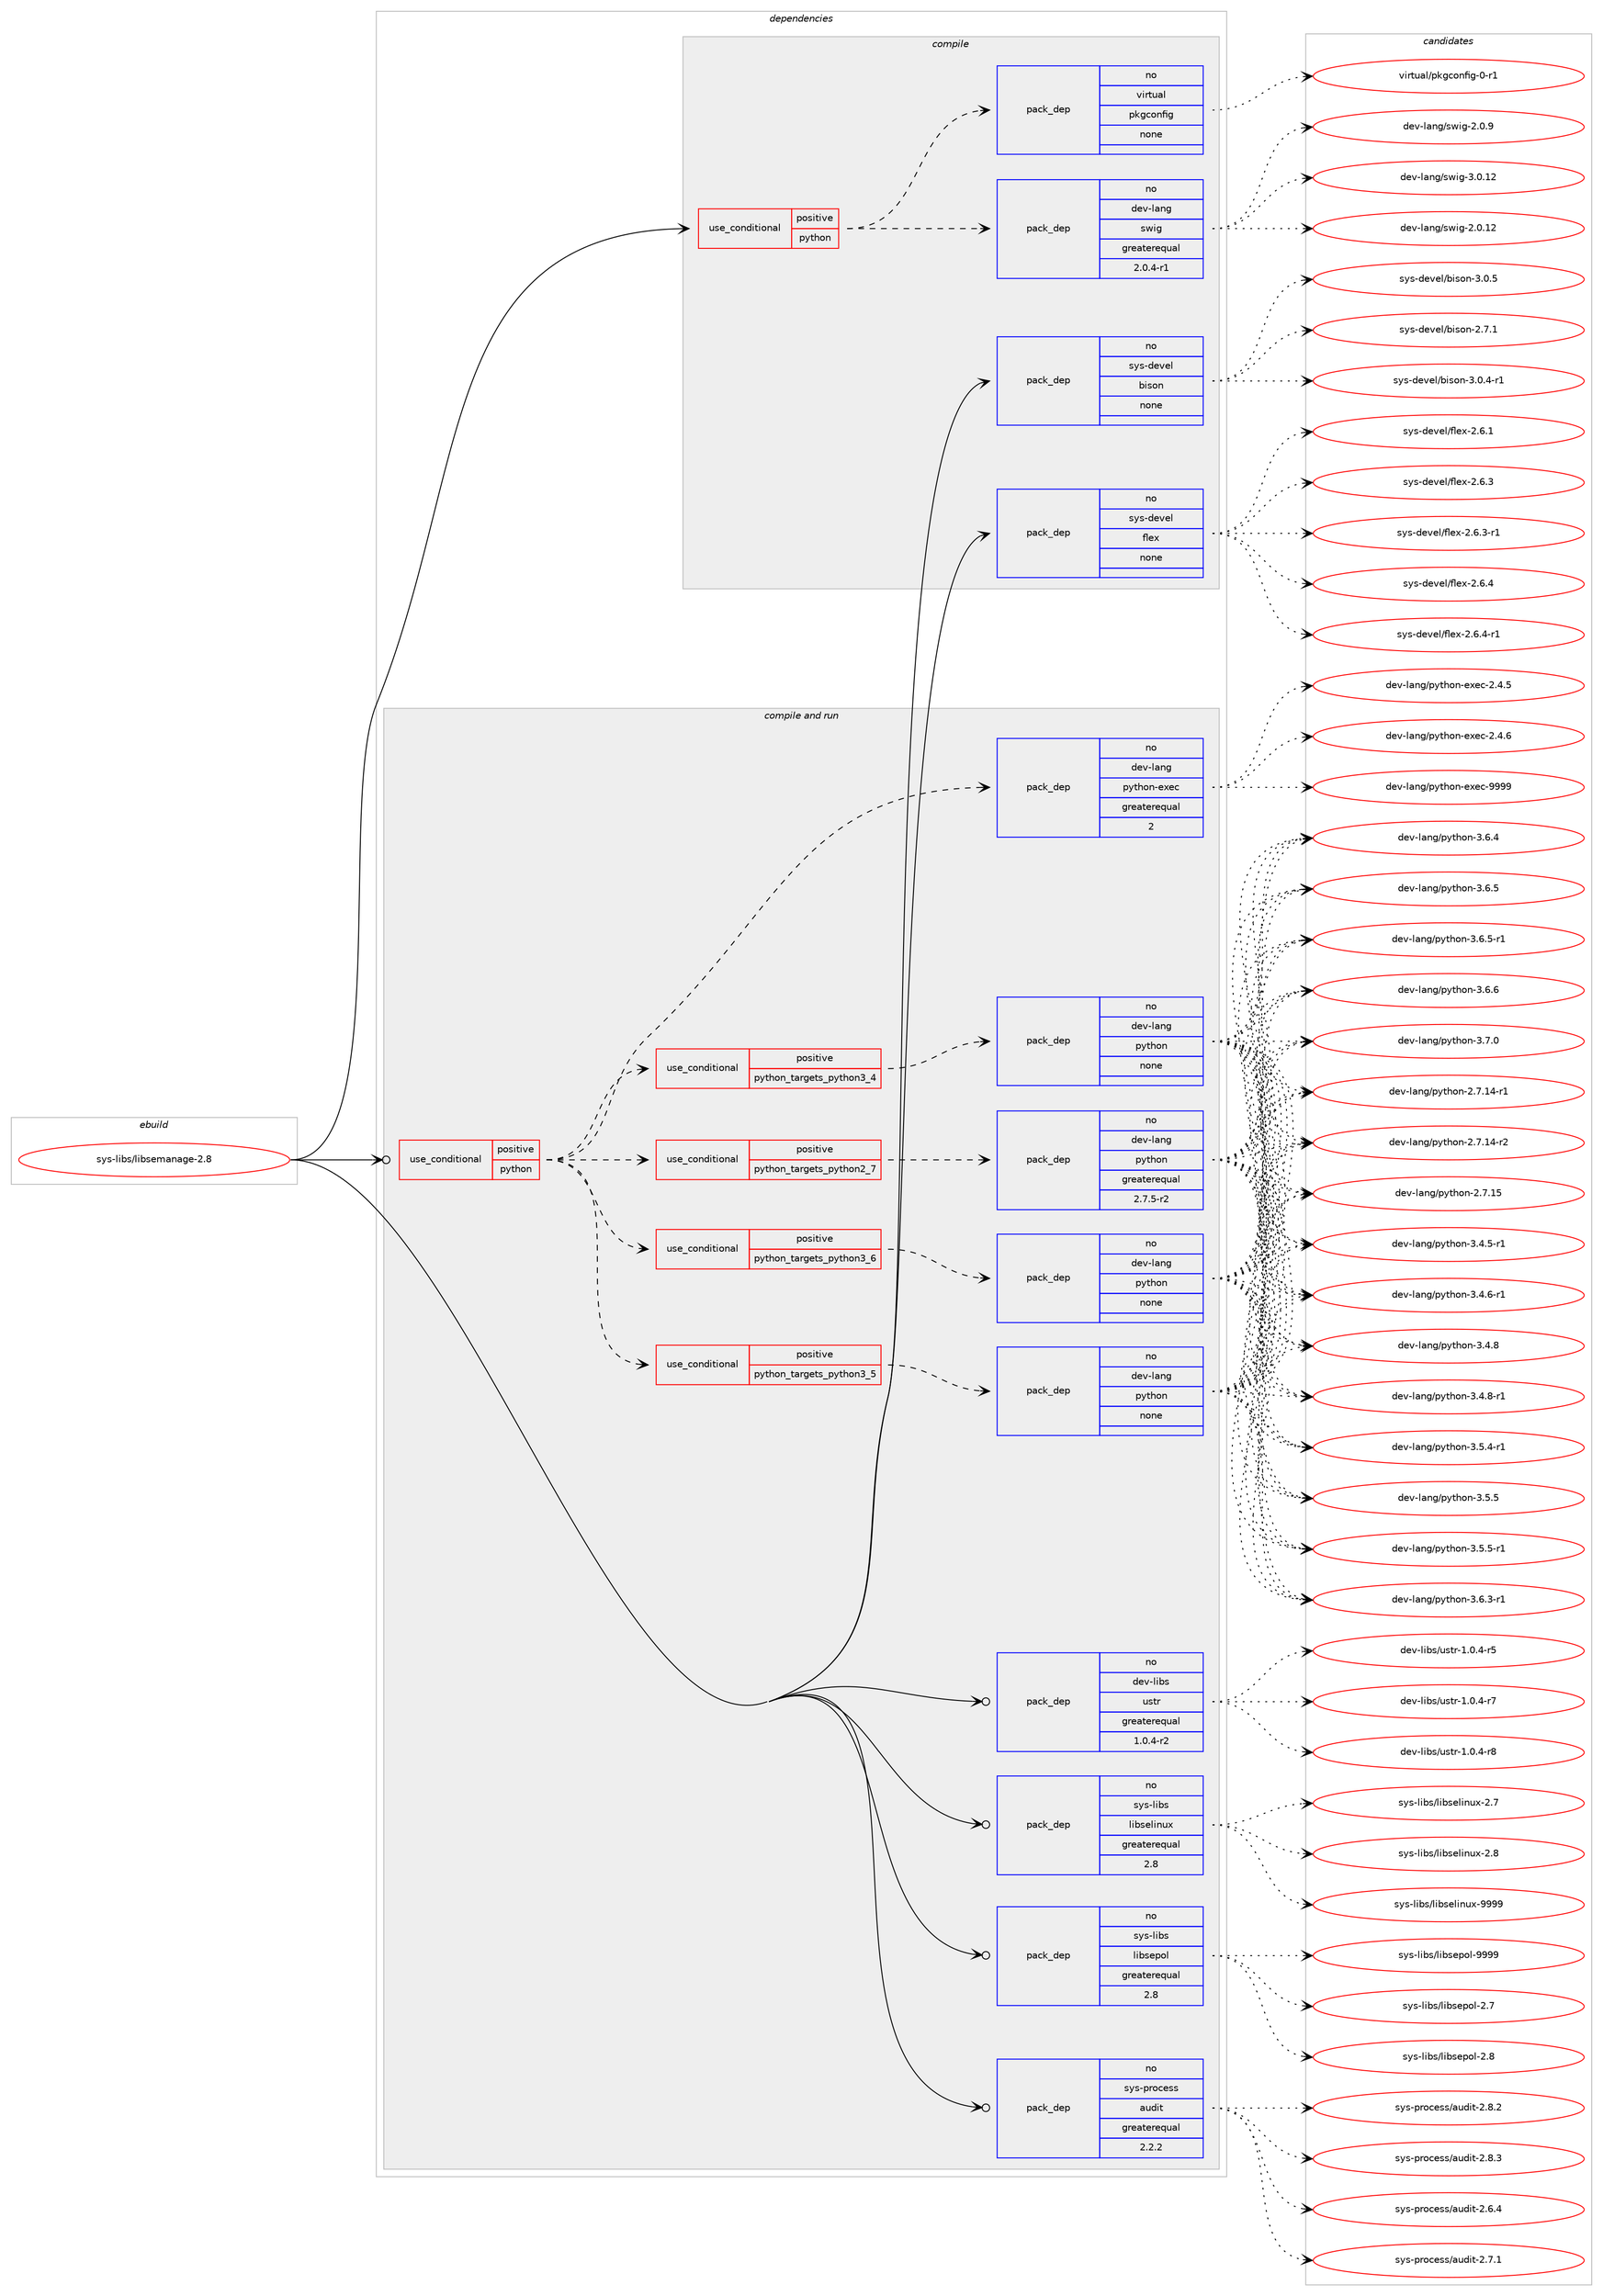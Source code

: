 digraph prolog {

# *************
# Graph options
# *************

newrank=true;
concentrate=true;
compound=true;
graph [rankdir=LR,fontname=Helvetica,fontsize=10,ranksep=1.5];#, ranksep=2.5, nodesep=0.2];
edge  [arrowhead=vee];
node  [fontname=Helvetica,fontsize=10];

# **********
# The ebuild
# **********

subgraph cluster_leftcol {
color=gray;
rank=same;
label=<<i>ebuild</i>>;
id [label="sys-libs/libsemanage-2.8", color=red, width=4, href="../sys-libs/libsemanage-2.8.svg"];
}

# ****************
# The dependencies
# ****************

subgraph cluster_midcol {
color=gray;
label=<<i>dependencies</i>>;
subgraph cluster_compile {
fillcolor="#eeeeee";
style=filled;
label=<<i>compile</i>>;
subgraph cond1708 {
dependency8034 [label=<<TABLE BORDER="0" CELLBORDER="1" CELLSPACING="0" CELLPADDING="4"><TR><TD ROWSPAN="3" CELLPADDING="10">use_conditional</TD></TR><TR><TD>positive</TD></TR><TR><TD>python</TD></TR></TABLE>>, shape=none, color=red];
subgraph pack6235 {
dependency8035 [label=<<TABLE BORDER="0" CELLBORDER="1" CELLSPACING="0" CELLPADDING="4" WIDTH="220"><TR><TD ROWSPAN="6" CELLPADDING="30">pack_dep</TD></TR><TR><TD WIDTH="110">no</TD></TR><TR><TD>dev-lang</TD></TR><TR><TD>swig</TD></TR><TR><TD>greaterequal</TD></TR><TR><TD>2.0.4-r1</TD></TR></TABLE>>, shape=none, color=blue];
}
dependency8034:e -> dependency8035:w [weight=20,style="dashed",arrowhead="vee"];
subgraph pack6236 {
dependency8036 [label=<<TABLE BORDER="0" CELLBORDER="1" CELLSPACING="0" CELLPADDING="4" WIDTH="220"><TR><TD ROWSPAN="6" CELLPADDING="30">pack_dep</TD></TR><TR><TD WIDTH="110">no</TD></TR><TR><TD>virtual</TD></TR><TR><TD>pkgconfig</TD></TR><TR><TD>none</TD></TR><TR><TD></TD></TR></TABLE>>, shape=none, color=blue];
}
dependency8034:e -> dependency8036:w [weight=20,style="dashed",arrowhead="vee"];
}
id:e -> dependency8034:w [weight=20,style="solid",arrowhead="vee"];
subgraph pack6237 {
dependency8037 [label=<<TABLE BORDER="0" CELLBORDER="1" CELLSPACING="0" CELLPADDING="4" WIDTH="220"><TR><TD ROWSPAN="6" CELLPADDING="30">pack_dep</TD></TR><TR><TD WIDTH="110">no</TD></TR><TR><TD>sys-devel</TD></TR><TR><TD>bison</TD></TR><TR><TD>none</TD></TR><TR><TD></TD></TR></TABLE>>, shape=none, color=blue];
}
id:e -> dependency8037:w [weight=20,style="solid",arrowhead="vee"];
subgraph pack6238 {
dependency8038 [label=<<TABLE BORDER="0" CELLBORDER="1" CELLSPACING="0" CELLPADDING="4" WIDTH="220"><TR><TD ROWSPAN="6" CELLPADDING="30">pack_dep</TD></TR><TR><TD WIDTH="110">no</TD></TR><TR><TD>sys-devel</TD></TR><TR><TD>flex</TD></TR><TR><TD>none</TD></TR><TR><TD></TD></TR></TABLE>>, shape=none, color=blue];
}
id:e -> dependency8038:w [weight=20,style="solid",arrowhead="vee"];
}
subgraph cluster_compileandrun {
fillcolor="#eeeeee";
style=filled;
label=<<i>compile and run</i>>;
subgraph cond1709 {
dependency8039 [label=<<TABLE BORDER="0" CELLBORDER="1" CELLSPACING="0" CELLPADDING="4"><TR><TD ROWSPAN="3" CELLPADDING="10">use_conditional</TD></TR><TR><TD>positive</TD></TR><TR><TD>python</TD></TR></TABLE>>, shape=none, color=red];
subgraph cond1710 {
dependency8040 [label=<<TABLE BORDER="0" CELLBORDER="1" CELLSPACING="0" CELLPADDING="4"><TR><TD ROWSPAN="3" CELLPADDING="10">use_conditional</TD></TR><TR><TD>positive</TD></TR><TR><TD>python_targets_python2_7</TD></TR></TABLE>>, shape=none, color=red];
subgraph pack6239 {
dependency8041 [label=<<TABLE BORDER="0" CELLBORDER="1" CELLSPACING="0" CELLPADDING="4" WIDTH="220"><TR><TD ROWSPAN="6" CELLPADDING="30">pack_dep</TD></TR><TR><TD WIDTH="110">no</TD></TR><TR><TD>dev-lang</TD></TR><TR><TD>python</TD></TR><TR><TD>greaterequal</TD></TR><TR><TD>2.7.5-r2</TD></TR></TABLE>>, shape=none, color=blue];
}
dependency8040:e -> dependency8041:w [weight=20,style="dashed",arrowhead="vee"];
}
dependency8039:e -> dependency8040:w [weight=20,style="dashed",arrowhead="vee"];
subgraph cond1711 {
dependency8042 [label=<<TABLE BORDER="0" CELLBORDER="1" CELLSPACING="0" CELLPADDING="4"><TR><TD ROWSPAN="3" CELLPADDING="10">use_conditional</TD></TR><TR><TD>positive</TD></TR><TR><TD>python_targets_python3_4</TD></TR></TABLE>>, shape=none, color=red];
subgraph pack6240 {
dependency8043 [label=<<TABLE BORDER="0" CELLBORDER="1" CELLSPACING="0" CELLPADDING="4" WIDTH="220"><TR><TD ROWSPAN="6" CELLPADDING="30">pack_dep</TD></TR><TR><TD WIDTH="110">no</TD></TR><TR><TD>dev-lang</TD></TR><TR><TD>python</TD></TR><TR><TD>none</TD></TR><TR><TD></TD></TR></TABLE>>, shape=none, color=blue];
}
dependency8042:e -> dependency8043:w [weight=20,style="dashed",arrowhead="vee"];
}
dependency8039:e -> dependency8042:w [weight=20,style="dashed",arrowhead="vee"];
subgraph cond1712 {
dependency8044 [label=<<TABLE BORDER="0" CELLBORDER="1" CELLSPACING="0" CELLPADDING="4"><TR><TD ROWSPAN="3" CELLPADDING="10">use_conditional</TD></TR><TR><TD>positive</TD></TR><TR><TD>python_targets_python3_5</TD></TR></TABLE>>, shape=none, color=red];
subgraph pack6241 {
dependency8045 [label=<<TABLE BORDER="0" CELLBORDER="1" CELLSPACING="0" CELLPADDING="4" WIDTH="220"><TR><TD ROWSPAN="6" CELLPADDING="30">pack_dep</TD></TR><TR><TD WIDTH="110">no</TD></TR><TR><TD>dev-lang</TD></TR><TR><TD>python</TD></TR><TR><TD>none</TD></TR><TR><TD></TD></TR></TABLE>>, shape=none, color=blue];
}
dependency8044:e -> dependency8045:w [weight=20,style="dashed",arrowhead="vee"];
}
dependency8039:e -> dependency8044:w [weight=20,style="dashed",arrowhead="vee"];
subgraph cond1713 {
dependency8046 [label=<<TABLE BORDER="0" CELLBORDER="1" CELLSPACING="0" CELLPADDING="4"><TR><TD ROWSPAN="3" CELLPADDING="10">use_conditional</TD></TR><TR><TD>positive</TD></TR><TR><TD>python_targets_python3_6</TD></TR></TABLE>>, shape=none, color=red];
subgraph pack6242 {
dependency8047 [label=<<TABLE BORDER="0" CELLBORDER="1" CELLSPACING="0" CELLPADDING="4" WIDTH="220"><TR><TD ROWSPAN="6" CELLPADDING="30">pack_dep</TD></TR><TR><TD WIDTH="110">no</TD></TR><TR><TD>dev-lang</TD></TR><TR><TD>python</TD></TR><TR><TD>none</TD></TR><TR><TD></TD></TR></TABLE>>, shape=none, color=blue];
}
dependency8046:e -> dependency8047:w [weight=20,style="dashed",arrowhead="vee"];
}
dependency8039:e -> dependency8046:w [weight=20,style="dashed",arrowhead="vee"];
subgraph pack6243 {
dependency8048 [label=<<TABLE BORDER="0" CELLBORDER="1" CELLSPACING="0" CELLPADDING="4" WIDTH="220"><TR><TD ROWSPAN="6" CELLPADDING="30">pack_dep</TD></TR><TR><TD WIDTH="110">no</TD></TR><TR><TD>dev-lang</TD></TR><TR><TD>python-exec</TD></TR><TR><TD>greaterequal</TD></TR><TR><TD>2</TD></TR></TABLE>>, shape=none, color=blue];
}
dependency8039:e -> dependency8048:w [weight=20,style="dashed",arrowhead="vee"];
}
id:e -> dependency8039:w [weight=20,style="solid",arrowhead="odotvee"];
subgraph pack6244 {
dependency8049 [label=<<TABLE BORDER="0" CELLBORDER="1" CELLSPACING="0" CELLPADDING="4" WIDTH="220"><TR><TD ROWSPAN="6" CELLPADDING="30">pack_dep</TD></TR><TR><TD WIDTH="110">no</TD></TR><TR><TD>dev-libs</TD></TR><TR><TD>ustr</TD></TR><TR><TD>greaterequal</TD></TR><TR><TD>1.0.4-r2</TD></TR></TABLE>>, shape=none, color=blue];
}
id:e -> dependency8049:w [weight=20,style="solid",arrowhead="odotvee"];
subgraph pack6245 {
dependency8050 [label=<<TABLE BORDER="0" CELLBORDER="1" CELLSPACING="0" CELLPADDING="4" WIDTH="220"><TR><TD ROWSPAN="6" CELLPADDING="30">pack_dep</TD></TR><TR><TD WIDTH="110">no</TD></TR><TR><TD>sys-libs</TD></TR><TR><TD>libselinux</TD></TR><TR><TD>greaterequal</TD></TR><TR><TD>2.8</TD></TR></TABLE>>, shape=none, color=blue];
}
id:e -> dependency8050:w [weight=20,style="solid",arrowhead="odotvee"];
subgraph pack6246 {
dependency8051 [label=<<TABLE BORDER="0" CELLBORDER="1" CELLSPACING="0" CELLPADDING="4" WIDTH="220"><TR><TD ROWSPAN="6" CELLPADDING="30">pack_dep</TD></TR><TR><TD WIDTH="110">no</TD></TR><TR><TD>sys-libs</TD></TR><TR><TD>libsepol</TD></TR><TR><TD>greaterequal</TD></TR><TR><TD>2.8</TD></TR></TABLE>>, shape=none, color=blue];
}
id:e -> dependency8051:w [weight=20,style="solid",arrowhead="odotvee"];
subgraph pack6247 {
dependency8052 [label=<<TABLE BORDER="0" CELLBORDER="1" CELLSPACING="0" CELLPADDING="4" WIDTH="220"><TR><TD ROWSPAN="6" CELLPADDING="30">pack_dep</TD></TR><TR><TD WIDTH="110">no</TD></TR><TR><TD>sys-process</TD></TR><TR><TD>audit</TD></TR><TR><TD>greaterequal</TD></TR><TR><TD>2.2.2</TD></TR></TABLE>>, shape=none, color=blue];
}
id:e -> dependency8052:w [weight=20,style="solid",arrowhead="odotvee"];
}
subgraph cluster_run {
fillcolor="#eeeeee";
style=filled;
label=<<i>run</i>>;
}
}

# **************
# The candidates
# **************

subgraph cluster_choices {
rank=same;
color=gray;
label=<<i>candidates</i>>;

subgraph choice6235 {
color=black;
nodesep=1;
choice10010111845108971101034711511910510345504648464950 [label="dev-lang/swig-2.0.12", color=red, width=4,href="../dev-lang/swig-2.0.12.svg"];
choice100101118451089711010347115119105103455046484657 [label="dev-lang/swig-2.0.9", color=red, width=4,href="../dev-lang/swig-2.0.9.svg"];
choice10010111845108971101034711511910510345514648464950 [label="dev-lang/swig-3.0.12", color=red, width=4,href="../dev-lang/swig-3.0.12.svg"];
dependency8035:e -> choice10010111845108971101034711511910510345504648464950:w [style=dotted,weight="100"];
dependency8035:e -> choice100101118451089711010347115119105103455046484657:w [style=dotted,weight="100"];
dependency8035:e -> choice10010111845108971101034711511910510345514648464950:w [style=dotted,weight="100"];
}
subgraph choice6236 {
color=black;
nodesep=1;
choice11810511411611797108471121071039911111010210510345484511449 [label="virtual/pkgconfig-0-r1", color=red, width=4,href="../virtual/pkgconfig-0-r1.svg"];
dependency8036:e -> choice11810511411611797108471121071039911111010210510345484511449:w [style=dotted,weight="100"];
}
subgraph choice6237 {
color=black;
nodesep=1;
choice115121115451001011181011084798105115111110455046554649 [label="sys-devel/bison-2.7.1", color=red, width=4,href="../sys-devel/bison-2.7.1.svg"];
choice1151211154510010111810110847981051151111104551464846524511449 [label="sys-devel/bison-3.0.4-r1", color=red, width=4,href="../sys-devel/bison-3.0.4-r1.svg"];
choice115121115451001011181011084798105115111110455146484653 [label="sys-devel/bison-3.0.5", color=red, width=4,href="../sys-devel/bison-3.0.5.svg"];
dependency8037:e -> choice115121115451001011181011084798105115111110455046554649:w [style=dotted,weight="100"];
dependency8037:e -> choice1151211154510010111810110847981051151111104551464846524511449:w [style=dotted,weight="100"];
dependency8037:e -> choice115121115451001011181011084798105115111110455146484653:w [style=dotted,weight="100"];
}
subgraph choice6238 {
color=black;
nodesep=1;
choice1151211154510010111810110847102108101120455046544649 [label="sys-devel/flex-2.6.1", color=red, width=4,href="../sys-devel/flex-2.6.1.svg"];
choice1151211154510010111810110847102108101120455046544651 [label="sys-devel/flex-2.6.3", color=red, width=4,href="../sys-devel/flex-2.6.3.svg"];
choice11512111545100101118101108471021081011204550465446514511449 [label="sys-devel/flex-2.6.3-r1", color=red, width=4,href="../sys-devel/flex-2.6.3-r1.svg"];
choice1151211154510010111810110847102108101120455046544652 [label="sys-devel/flex-2.6.4", color=red, width=4,href="../sys-devel/flex-2.6.4.svg"];
choice11512111545100101118101108471021081011204550465446524511449 [label="sys-devel/flex-2.6.4-r1", color=red, width=4,href="../sys-devel/flex-2.6.4-r1.svg"];
dependency8038:e -> choice1151211154510010111810110847102108101120455046544649:w [style=dotted,weight="100"];
dependency8038:e -> choice1151211154510010111810110847102108101120455046544651:w [style=dotted,weight="100"];
dependency8038:e -> choice11512111545100101118101108471021081011204550465446514511449:w [style=dotted,weight="100"];
dependency8038:e -> choice1151211154510010111810110847102108101120455046544652:w [style=dotted,weight="100"];
dependency8038:e -> choice11512111545100101118101108471021081011204550465446524511449:w [style=dotted,weight="100"];
}
subgraph choice6239 {
color=black;
nodesep=1;
choice100101118451089711010347112121116104111110455046554649524511449 [label="dev-lang/python-2.7.14-r1", color=red, width=4,href="../dev-lang/python-2.7.14-r1.svg"];
choice100101118451089711010347112121116104111110455046554649524511450 [label="dev-lang/python-2.7.14-r2", color=red, width=4,href="../dev-lang/python-2.7.14-r2.svg"];
choice10010111845108971101034711212111610411111045504655464953 [label="dev-lang/python-2.7.15", color=red, width=4,href="../dev-lang/python-2.7.15.svg"];
choice1001011184510897110103471121211161041111104551465246534511449 [label="dev-lang/python-3.4.5-r1", color=red, width=4,href="../dev-lang/python-3.4.5-r1.svg"];
choice1001011184510897110103471121211161041111104551465246544511449 [label="dev-lang/python-3.4.6-r1", color=red, width=4,href="../dev-lang/python-3.4.6-r1.svg"];
choice100101118451089711010347112121116104111110455146524656 [label="dev-lang/python-3.4.8", color=red, width=4,href="../dev-lang/python-3.4.8.svg"];
choice1001011184510897110103471121211161041111104551465246564511449 [label="dev-lang/python-3.4.8-r1", color=red, width=4,href="../dev-lang/python-3.4.8-r1.svg"];
choice1001011184510897110103471121211161041111104551465346524511449 [label="dev-lang/python-3.5.4-r1", color=red, width=4,href="../dev-lang/python-3.5.4-r1.svg"];
choice100101118451089711010347112121116104111110455146534653 [label="dev-lang/python-3.5.5", color=red, width=4,href="../dev-lang/python-3.5.5.svg"];
choice1001011184510897110103471121211161041111104551465346534511449 [label="dev-lang/python-3.5.5-r1", color=red, width=4,href="../dev-lang/python-3.5.5-r1.svg"];
choice1001011184510897110103471121211161041111104551465446514511449 [label="dev-lang/python-3.6.3-r1", color=red, width=4,href="../dev-lang/python-3.6.3-r1.svg"];
choice100101118451089711010347112121116104111110455146544652 [label="dev-lang/python-3.6.4", color=red, width=4,href="../dev-lang/python-3.6.4.svg"];
choice100101118451089711010347112121116104111110455146544653 [label="dev-lang/python-3.6.5", color=red, width=4,href="../dev-lang/python-3.6.5.svg"];
choice1001011184510897110103471121211161041111104551465446534511449 [label="dev-lang/python-3.6.5-r1", color=red, width=4,href="../dev-lang/python-3.6.5-r1.svg"];
choice100101118451089711010347112121116104111110455146544654 [label="dev-lang/python-3.6.6", color=red, width=4,href="../dev-lang/python-3.6.6.svg"];
choice100101118451089711010347112121116104111110455146554648 [label="dev-lang/python-3.7.0", color=red, width=4,href="../dev-lang/python-3.7.0.svg"];
dependency8041:e -> choice100101118451089711010347112121116104111110455046554649524511449:w [style=dotted,weight="100"];
dependency8041:e -> choice100101118451089711010347112121116104111110455046554649524511450:w [style=dotted,weight="100"];
dependency8041:e -> choice10010111845108971101034711212111610411111045504655464953:w [style=dotted,weight="100"];
dependency8041:e -> choice1001011184510897110103471121211161041111104551465246534511449:w [style=dotted,weight="100"];
dependency8041:e -> choice1001011184510897110103471121211161041111104551465246544511449:w [style=dotted,weight="100"];
dependency8041:e -> choice100101118451089711010347112121116104111110455146524656:w [style=dotted,weight="100"];
dependency8041:e -> choice1001011184510897110103471121211161041111104551465246564511449:w [style=dotted,weight="100"];
dependency8041:e -> choice1001011184510897110103471121211161041111104551465346524511449:w [style=dotted,weight="100"];
dependency8041:e -> choice100101118451089711010347112121116104111110455146534653:w [style=dotted,weight="100"];
dependency8041:e -> choice1001011184510897110103471121211161041111104551465346534511449:w [style=dotted,weight="100"];
dependency8041:e -> choice1001011184510897110103471121211161041111104551465446514511449:w [style=dotted,weight="100"];
dependency8041:e -> choice100101118451089711010347112121116104111110455146544652:w [style=dotted,weight="100"];
dependency8041:e -> choice100101118451089711010347112121116104111110455146544653:w [style=dotted,weight="100"];
dependency8041:e -> choice1001011184510897110103471121211161041111104551465446534511449:w [style=dotted,weight="100"];
dependency8041:e -> choice100101118451089711010347112121116104111110455146544654:w [style=dotted,weight="100"];
dependency8041:e -> choice100101118451089711010347112121116104111110455146554648:w [style=dotted,weight="100"];
}
subgraph choice6240 {
color=black;
nodesep=1;
choice100101118451089711010347112121116104111110455046554649524511449 [label="dev-lang/python-2.7.14-r1", color=red, width=4,href="../dev-lang/python-2.7.14-r1.svg"];
choice100101118451089711010347112121116104111110455046554649524511450 [label="dev-lang/python-2.7.14-r2", color=red, width=4,href="../dev-lang/python-2.7.14-r2.svg"];
choice10010111845108971101034711212111610411111045504655464953 [label="dev-lang/python-2.7.15", color=red, width=4,href="../dev-lang/python-2.7.15.svg"];
choice1001011184510897110103471121211161041111104551465246534511449 [label="dev-lang/python-3.4.5-r1", color=red, width=4,href="../dev-lang/python-3.4.5-r1.svg"];
choice1001011184510897110103471121211161041111104551465246544511449 [label="dev-lang/python-3.4.6-r1", color=red, width=4,href="../dev-lang/python-3.4.6-r1.svg"];
choice100101118451089711010347112121116104111110455146524656 [label="dev-lang/python-3.4.8", color=red, width=4,href="../dev-lang/python-3.4.8.svg"];
choice1001011184510897110103471121211161041111104551465246564511449 [label="dev-lang/python-3.4.8-r1", color=red, width=4,href="../dev-lang/python-3.4.8-r1.svg"];
choice1001011184510897110103471121211161041111104551465346524511449 [label="dev-lang/python-3.5.4-r1", color=red, width=4,href="../dev-lang/python-3.5.4-r1.svg"];
choice100101118451089711010347112121116104111110455146534653 [label="dev-lang/python-3.5.5", color=red, width=4,href="../dev-lang/python-3.5.5.svg"];
choice1001011184510897110103471121211161041111104551465346534511449 [label="dev-lang/python-3.5.5-r1", color=red, width=4,href="../dev-lang/python-3.5.5-r1.svg"];
choice1001011184510897110103471121211161041111104551465446514511449 [label="dev-lang/python-3.6.3-r1", color=red, width=4,href="../dev-lang/python-3.6.3-r1.svg"];
choice100101118451089711010347112121116104111110455146544652 [label="dev-lang/python-3.6.4", color=red, width=4,href="../dev-lang/python-3.6.4.svg"];
choice100101118451089711010347112121116104111110455146544653 [label="dev-lang/python-3.6.5", color=red, width=4,href="../dev-lang/python-3.6.5.svg"];
choice1001011184510897110103471121211161041111104551465446534511449 [label="dev-lang/python-3.6.5-r1", color=red, width=4,href="../dev-lang/python-3.6.5-r1.svg"];
choice100101118451089711010347112121116104111110455146544654 [label="dev-lang/python-3.6.6", color=red, width=4,href="../dev-lang/python-3.6.6.svg"];
choice100101118451089711010347112121116104111110455146554648 [label="dev-lang/python-3.7.0", color=red, width=4,href="../dev-lang/python-3.7.0.svg"];
dependency8043:e -> choice100101118451089711010347112121116104111110455046554649524511449:w [style=dotted,weight="100"];
dependency8043:e -> choice100101118451089711010347112121116104111110455046554649524511450:w [style=dotted,weight="100"];
dependency8043:e -> choice10010111845108971101034711212111610411111045504655464953:w [style=dotted,weight="100"];
dependency8043:e -> choice1001011184510897110103471121211161041111104551465246534511449:w [style=dotted,weight="100"];
dependency8043:e -> choice1001011184510897110103471121211161041111104551465246544511449:w [style=dotted,weight="100"];
dependency8043:e -> choice100101118451089711010347112121116104111110455146524656:w [style=dotted,weight="100"];
dependency8043:e -> choice1001011184510897110103471121211161041111104551465246564511449:w [style=dotted,weight="100"];
dependency8043:e -> choice1001011184510897110103471121211161041111104551465346524511449:w [style=dotted,weight="100"];
dependency8043:e -> choice100101118451089711010347112121116104111110455146534653:w [style=dotted,weight="100"];
dependency8043:e -> choice1001011184510897110103471121211161041111104551465346534511449:w [style=dotted,weight="100"];
dependency8043:e -> choice1001011184510897110103471121211161041111104551465446514511449:w [style=dotted,weight="100"];
dependency8043:e -> choice100101118451089711010347112121116104111110455146544652:w [style=dotted,weight="100"];
dependency8043:e -> choice100101118451089711010347112121116104111110455146544653:w [style=dotted,weight="100"];
dependency8043:e -> choice1001011184510897110103471121211161041111104551465446534511449:w [style=dotted,weight="100"];
dependency8043:e -> choice100101118451089711010347112121116104111110455146544654:w [style=dotted,weight="100"];
dependency8043:e -> choice100101118451089711010347112121116104111110455146554648:w [style=dotted,weight="100"];
}
subgraph choice6241 {
color=black;
nodesep=1;
choice100101118451089711010347112121116104111110455046554649524511449 [label="dev-lang/python-2.7.14-r1", color=red, width=4,href="../dev-lang/python-2.7.14-r1.svg"];
choice100101118451089711010347112121116104111110455046554649524511450 [label="dev-lang/python-2.7.14-r2", color=red, width=4,href="../dev-lang/python-2.7.14-r2.svg"];
choice10010111845108971101034711212111610411111045504655464953 [label="dev-lang/python-2.7.15", color=red, width=4,href="../dev-lang/python-2.7.15.svg"];
choice1001011184510897110103471121211161041111104551465246534511449 [label="dev-lang/python-3.4.5-r1", color=red, width=4,href="../dev-lang/python-3.4.5-r1.svg"];
choice1001011184510897110103471121211161041111104551465246544511449 [label="dev-lang/python-3.4.6-r1", color=red, width=4,href="../dev-lang/python-3.4.6-r1.svg"];
choice100101118451089711010347112121116104111110455146524656 [label="dev-lang/python-3.4.8", color=red, width=4,href="../dev-lang/python-3.4.8.svg"];
choice1001011184510897110103471121211161041111104551465246564511449 [label="dev-lang/python-3.4.8-r1", color=red, width=4,href="../dev-lang/python-3.4.8-r1.svg"];
choice1001011184510897110103471121211161041111104551465346524511449 [label="dev-lang/python-3.5.4-r1", color=red, width=4,href="../dev-lang/python-3.5.4-r1.svg"];
choice100101118451089711010347112121116104111110455146534653 [label="dev-lang/python-3.5.5", color=red, width=4,href="../dev-lang/python-3.5.5.svg"];
choice1001011184510897110103471121211161041111104551465346534511449 [label="dev-lang/python-3.5.5-r1", color=red, width=4,href="../dev-lang/python-3.5.5-r1.svg"];
choice1001011184510897110103471121211161041111104551465446514511449 [label="dev-lang/python-3.6.3-r1", color=red, width=4,href="../dev-lang/python-3.6.3-r1.svg"];
choice100101118451089711010347112121116104111110455146544652 [label="dev-lang/python-3.6.4", color=red, width=4,href="../dev-lang/python-3.6.4.svg"];
choice100101118451089711010347112121116104111110455146544653 [label="dev-lang/python-3.6.5", color=red, width=4,href="../dev-lang/python-3.6.5.svg"];
choice1001011184510897110103471121211161041111104551465446534511449 [label="dev-lang/python-3.6.5-r1", color=red, width=4,href="../dev-lang/python-3.6.5-r1.svg"];
choice100101118451089711010347112121116104111110455146544654 [label="dev-lang/python-3.6.6", color=red, width=4,href="../dev-lang/python-3.6.6.svg"];
choice100101118451089711010347112121116104111110455146554648 [label="dev-lang/python-3.7.0", color=red, width=4,href="../dev-lang/python-3.7.0.svg"];
dependency8045:e -> choice100101118451089711010347112121116104111110455046554649524511449:w [style=dotted,weight="100"];
dependency8045:e -> choice100101118451089711010347112121116104111110455046554649524511450:w [style=dotted,weight="100"];
dependency8045:e -> choice10010111845108971101034711212111610411111045504655464953:w [style=dotted,weight="100"];
dependency8045:e -> choice1001011184510897110103471121211161041111104551465246534511449:w [style=dotted,weight="100"];
dependency8045:e -> choice1001011184510897110103471121211161041111104551465246544511449:w [style=dotted,weight="100"];
dependency8045:e -> choice100101118451089711010347112121116104111110455146524656:w [style=dotted,weight="100"];
dependency8045:e -> choice1001011184510897110103471121211161041111104551465246564511449:w [style=dotted,weight="100"];
dependency8045:e -> choice1001011184510897110103471121211161041111104551465346524511449:w [style=dotted,weight="100"];
dependency8045:e -> choice100101118451089711010347112121116104111110455146534653:w [style=dotted,weight="100"];
dependency8045:e -> choice1001011184510897110103471121211161041111104551465346534511449:w [style=dotted,weight="100"];
dependency8045:e -> choice1001011184510897110103471121211161041111104551465446514511449:w [style=dotted,weight="100"];
dependency8045:e -> choice100101118451089711010347112121116104111110455146544652:w [style=dotted,weight="100"];
dependency8045:e -> choice100101118451089711010347112121116104111110455146544653:w [style=dotted,weight="100"];
dependency8045:e -> choice1001011184510897110103471121211161041111104551465446534511449:w [style=dotted,weight="100"];
dependency8045:e -> choice100101118451089711010347112121116104111110455146544654:w [style=dotted,weight="100"];
dependency8045:e -> choice100101118451089711010347112121116104111110455146554648:w [style=dotted,weight="100"];
}
subgraph choice6242 {
color=black;
nodesep=1;
choice100101118451089711010347112121116104111110455046554649524511449 [label="dev-lang/python-2.7.14-r1", color=red, width=4,href="../dev-lang/python-2.7.14-r1.svg"];
choice100101118451089711010347112121116104111110455046554649524511450 [label="dev-lang/python-2.7.14-r2", color=red, width=4,href="../dev-lang/python-2.7.14-r2.svg"];
choice10010111845108971101034711212111610411111045504655464953 [label="dev-lang/python-2.7.15", color=red, width=4,href="../dev-lang/python-2.7.15.svg"];
choice1001011184510897110103471121211161041111104551465246534511449 [label="dev-lang/python-3.4.5-r1", color=red, width=4,href="../dev-lang/python-3.4.5-r1.svg"];
choice1001011184510897110103471121211161041111104551465246544511449 [label="dev-lang/python-3.4.6-r1", color=red, width=4,href="../dev-lang/python-3.4.6-r1.svg"];
choice100101118451089711010347112121116104111110455146524656 [label="dev-lang/python-3.4.8", color=red, width=4,href="../dev-lang/python-3.4.8.svg"];
choice1001011184510897110103471121211161041111104551465246564511449 [label="dev-lang/python-3.4.8-r1", color=red, width=4,href="../dev-lang/python-3.4.8-r1.svg"];
choice1001011184510897110103471121211161041111104551465346524511449 [label="dev-lang/python-3.5.4-r1", color=red, width=4,href="../dev-lang/python-3.5.4-r1.svg"];
choice100101118451089711010347112121116104111110455146534653 [label="dev-lang/python-3.5.5", color=red, width=4,href="../dev-lang/python-3.5.5.svg"];
choice1001011184510897110103471121211161041111104551465346534511449 [label="dev-lang/python-3.5.5-r1", color=red, width=4,href="../dev-lang/python-3.5.5-r1.svg"];
choice1001011184510897110103471121211161041111104551465446514511449 [label="dev-lang/python-3.6.3-r1", color=red, width=4,href="../dev-lang/python-3.6.3-r1.svg"];
choice100101118451089711010347112121116104111110455146544652 [label="dev-lang/python-3.6.4", color=red, width=4,href="../dev-lang/python-3.6.4.svg"];
choice100101118451089711010347112121116104111110455146544653 [label="dev-lang/python-3.6.5", color=red, width=4,href="../dev-lang/python-3.6.5.svg"];
choice1001011184510897110103471121211161041111104551465446534511449 [label="dev-lang/python-3.6.5-r1", color=red, width=4,href="../dev-lang/python-3.6.5-r1.svg"];
choice100101118451089711010347112121116104111110455146544654 [label="dev-lang/python-3.6.6", color=red, width=4,href="../dev-lang/python-3.6.6.svg"];
choice100101118451089711010347112121116104111110455146554648 [label="dev-lang/python-3.7.0", color=red, width=4,href="../dev-lang/python-3.7.0.svg"];
dependency8047:e -> choice100101118451089711010347112121116104111110455046554649524511449:w [style=dotted,weight="100"];
dependency8047:e -> choice100101118451089711010347112121116104111110455046554649524511450:w [style=dotted,weight="100"];
dependency8047:e -> choice10010111845108971101034711212111610411111045504655464953:w [style=dotted,weight="100"];
dependency8047:e -> choice1001011184510897110103471121211161041111104551465246534511449:w [style=dotted,weight="100"];
dependency8047:e -> choice1001011184510897110103471121211161041111104551465246544511449:w [style=dotted,weight="100"];
dependency8047:e -> choice100101118451089711010347112121116104111110455146524656:w [style=dotted,weight="100"];
dependency8047:e -> choice1001011184510897110103471121211161041111104551465246564511449:w [style=dotted,weight="100"];
dependency8047:e -> choice1001011184510897110103471121211161041111104551465346524511449:w [style=dotted,weight="100"];
dependency8047:e -> choice100101118451089711010347112121116104111110455146534653:w [style=dotted,weight="100"];
dependency8047:e -> choice1001011184510897110103471121211161041111104551465346534511449:w [style=dotted,weight="100"];
dependency8047:e -> choice1001011184510897110103471121211161041111104551465446514511449:w [style=dotted,weight="100"];
dependency8047:e -> choice100101118451089711010347112121116104111110455146544652:w [style=dotted,weight="100"];
dependency8047:e -> choice100101118451089711010347112121116104111110455146544653:w [style=dotted,weight="100"];
dependency8047:e -> choice1001011184510897110103471121211161041111104551465446534511449:w [style=dotted,weight="100"];
dependency8047:e -> choice100101118451089711010347112121116104111110455146544654:w [style=dotted,weight="100"];
dependency8047:e -> choice100101118451089711010347112121116104111110455146554648:w [style=dotted,weight="100"];
}
subgraph choice6243 {
color=black;
nodesep=1;
choice1001011184510897110103471121211161041111104510112010199455046524653 [label="dev-lang/python-exec-2.4.5", color=red, width=4,href="../dev-lang/python-exec-2.4.5.svg"];
choice1001011184510897110103471121211161041111104510112010199455046524654 [label="dev-lang/python-exec-2.4.6", color=red, width=4,href="../dev-lang/python-exec-2.4.6.svg"];
choice10010111845108971101034711212111610411111045101120101994557575757 [label="dev-lang/python-exec-9999", color=red, width=4,href="../dev-lang/python-exec-9999.svg"];
dependency8048:e -> choice1001011184510897110103471121211161041111104510112010199455046524653:w [style=dotted,weight="100"];
dependency8048:e -> choice1001011184510897110103471121211161041111104510112010199455046524654:w [style=dotted,weight="100"];
dependency8048:e -> choice10010111845108971101034711212111610411111045101120101994557575757:w [style=dotted,weight="100"];
}
subgraph choice6244 {
color=black;
nodesep=1;
choice1001011184510810598115471171151161144549464846524511453 [label="dev-libs/ustr-1.0.4-r5", color=red, width=4,href="../dev-libs/ustr-1.0.4-r5.svg"];
choice1001011184510810598115471171151161144549464846524511455 [label="dev-libs/ustr-1.0.4-r7", color=red, width=4,href="../dev-libs/ustr-1.0.4-r7.svg"];
choice1001011184510810598115471171151161144549464846524511456 [label="dev-libs/ustr-1.0.4-r8", color=red, width=4,href="../dev-libs/ustr-1.0.4-r8.svg"];
dependency8049:e -> choice1001011184510810598115471171151161144549464846524511453:w [style=dotted,weight="100"];
dependency8049:e -> choice1001011184510810598115471171151161144549464846524511455:w [style=dotted,weight="100"];
dependency8049:e -> choice1001011184510810598115471171151161144549464846524511456:w [style=dotted,weight="100"];
}
subgraph choice6245 {
color=black;
nodesep=1;
choice1151211154510810598115471081059811510110810511011712045504655 [label="sys-libs/libselinux-2.7", color=red, width=4,href="../sys-libs/libselinux-2.7.svg"];
choice1151211154510810598115471081059811510110810511011712045504656 [label="sys-libs/libselinux-2.8", color=red, width=4,href="../sys-libs/libselinux-2.8.svg"];
choice115121115451081059811547108105981151011081051101171204557575757 [label="sys-libs/libselinux-9999", color=red, width=4,href="../sys-libs/libselinux-9999.svg"];
dependency8050:e -> choice1151211154510810598115471081059811510110810511011712045504655:w [style=dotted,weight="100"];
dependency8050:e -> choice1151211154510810598115471081059811510110810511011712045504656:w [style=dotted,weight="100"];
dependency8050:e -> choice115121115451081059811547108105981151011081051101171204557575757:w [style=dotted,weight="100"];
}
subgraph choice6246 {
color=black;
nodesep=1;
choice1151211154510810598115471081059811510111211110845504655 [label="sys-libs/libsepol-2.7", color=red, width=4,href="../sys-libs/libsepol-2.7.svg"];
choice1151211154510810598115471081059811510111211110845504656 [label="sys-libs/libsepol-2.8", color=red, width=4,href="../sys-libs/libsepol-2.8.svg"];
choice115121115451081059811547108105981151011121111084557575757 [label="sys-libs/libsepol-9999", color=red, width=4,href="../sys-libs/libsepol-9999.svg"];
dependency8051:e -> choice1151211154510810598115471081059811510111211110845504655:w [style=dotted,weight="100"];
dependency8051:e -> choice1151211154510810598115471081059811510111211110845504656:w [style=dotted,weight="100"];
dependency8051:e -> choice115121115451081059811547108105981151011121111084557575757:w [style=dotted,weight="100"];
}
subgraph choice6247 {
color=black;
nodesep=1;
choice11512111545112114111991011151154797117100105116455046544652 [label="sys-process/audit-2.6.4", color=red, width=4,href="../sys-process/audit-2.6.4.svg"];
choice11512111545112114111991011151154797117100105116455046554649 [label="sys-process/audit-2.7.1", color=red, width=4,href="../sys-process/audit-2.7.1.svg"];
choice11512111545112114111991011151154797117100105116455046564650 [label="sys-process/audit-2.8.2", color=red, width=4,href="../sys-process/audit-2.8.2.svg"];
choice11512111545112114111991011151154797117100105116455046564651 [label="sys-process/audit-2.8.3", color=red, width=4,href="../sys-process/audit-2.8.3.svg"];
dependency8052:e -> choice11512111545112114111991011151154797117100105116455046544652:w [style=dotted,weight="100"];
dependency8052:e -> choice11512111545112114111991011151154797117100105116455046554649:w [style=dotted,weight="100"];
dependency8052:e -> choice11512111545112114111991011151154797117100105116455046564650:w [style=dotted,weight="100"];
dependency8052:e -> choice11512111545112114111991011151154797117100105116455046564651:w [style=dotted,weight="100"];
}
}

}
